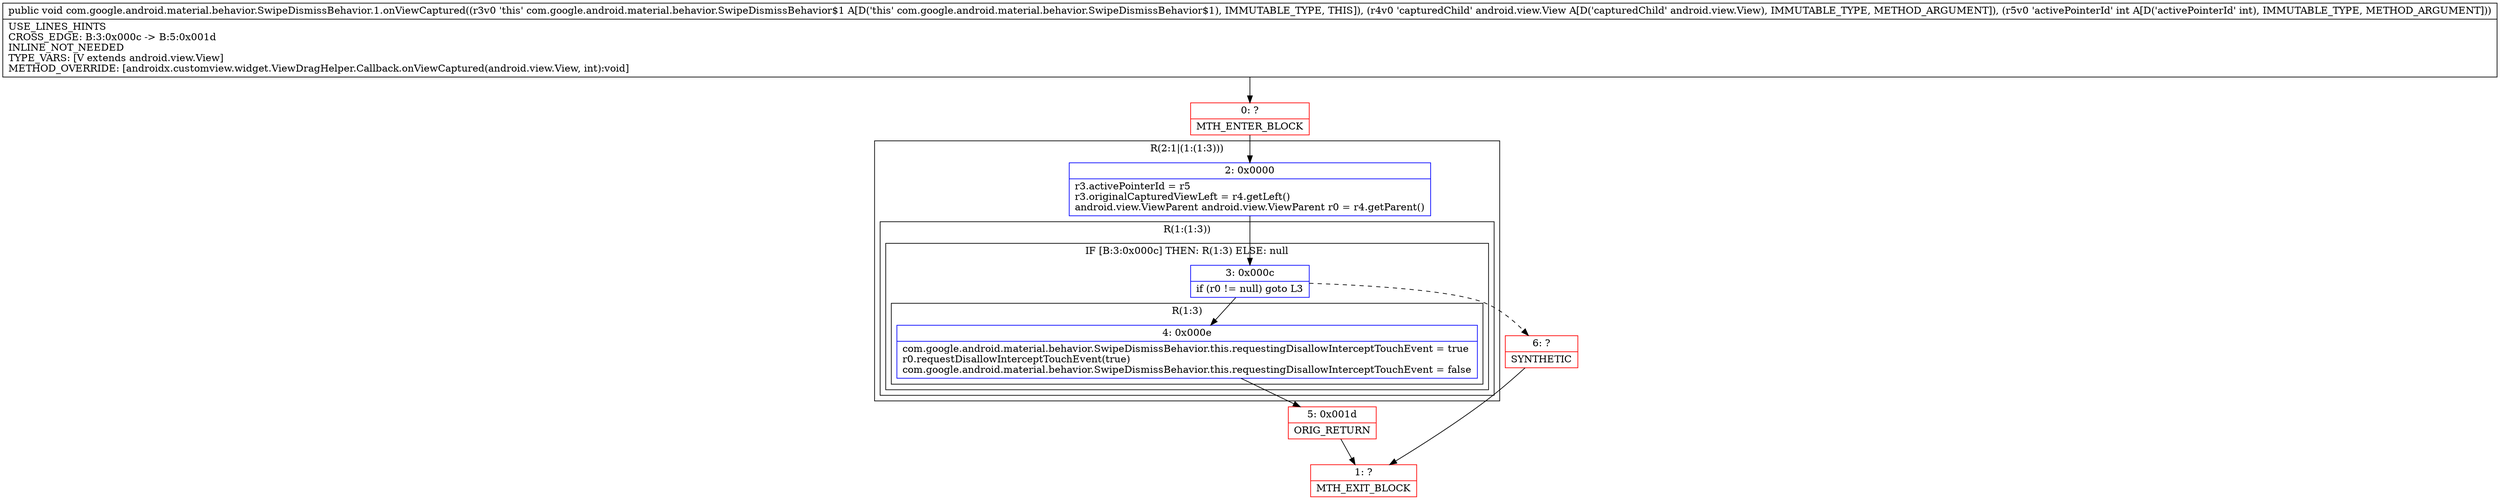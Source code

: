 digraph "CFG forcom.google.android.material.behavior.SwipeDismissBehavior.1.onViewCaptured(Landroid\/view\/View;I)V" {
subgraph cluster_Region_1506033649 {
label = "R(2:1|(1:(1:3)))";
node [shape=record,color=blue];
Node_2 [shape=record,label="{2\:\ 0x0000|r3.activePointerId = r5\lr3.originalCapturedViewLeft = r4.getLeft()\landroid.view.ViewParent android.view.ViewParent r0 = r4.getParent()\l}"];
subgraph cluster_Region_2052677944 {
label = "R(1:(1:3))";
node [shape=record,color=blue];
subgraph cluster_IfRegion_1959843983 {
label = "IF [B:3:0x000c] THEN: R(1:3) ELSE: null";
node [shape=record,color=blue];
Node_3 [shape=record,label="{3\:\ 0x000c|if (r0 != null) goto L3\l}"];
subgraph cluster_Region_1605831440 {
label = "R(1:3)";
node [shape=record,color=blue];
Node_4 [shape=record,label="{4\:\ 0x000e|com.google.android.material.behavior.SwipeDismissBehavior.this.requestingDisallowInterceptTouchEvent = true\lr0.requestDisallowInterceptTouchEvent(true)\lcom.google.android.material.behavior.SwipeDismissBehavior.this.requestingDisallowInterceptTouchEvent = false\l}"];
}
}
}
}
Node_0 [shape=record,color=red,label="{0\:\ ?|MTH_ENTER_BLOCK\l}"];
Node_5 [shape=record,color=red,label="{5\:\ 0x001d|ORIG_RETURN\l}"];
Node_1 [shape=record,color=red,label="{1\:\ ?|MTH_EXIT_BLOCK\l}"];
Node_6 [shape=record,color=red,label="{6\:\ ?|SYNTHETIC\l}"];
MethodNode[shape=record,label="{public void com.google.android.material.behavior.SwipeDismissBehavior.1.onViewCaptured((r3v0 'this' com.google.android.material.behavior.SwipeDismissBehavior$1 A[D('this' com.google.android.material.behavior.SwipeDismissBehavior$1), IMMUTABLE_TYPE, THIS]), (r4v0 'capturedChild' android.view.View A[D('capturedChild' android.view.View), IMMUTABLE_TYPE, METHOD_ARGUMENT]), (r5v0 'activePointerId' int A[D('activePointerId' int), IMMUTABLE_TYPE, METHOD_ARGUMENT]))  | USE_LINES_HINTS\lCROSS_EDGE: B:3:0x000c \-\> B:5:0x001d\lINLINE_NOT_NEEDED\lTYPE_VARS: [V extends android.view.View]\lMETHOD_OVERRIDE: [androidx.customview.widget.ViewDragHelper.Callback.onViewCaptured(android.view.View, int):void]\l}"];
MethodNode -> Node_0;Node_2 -> Node_3;
Node_3 -> Node_4;
Node_3 -> Node_6[style=dashed];
Node_4 -> Node_5;
Node_0 -> Node_2;
Node_5 -> Node_1;
Node_6 -> Node_1;
}

